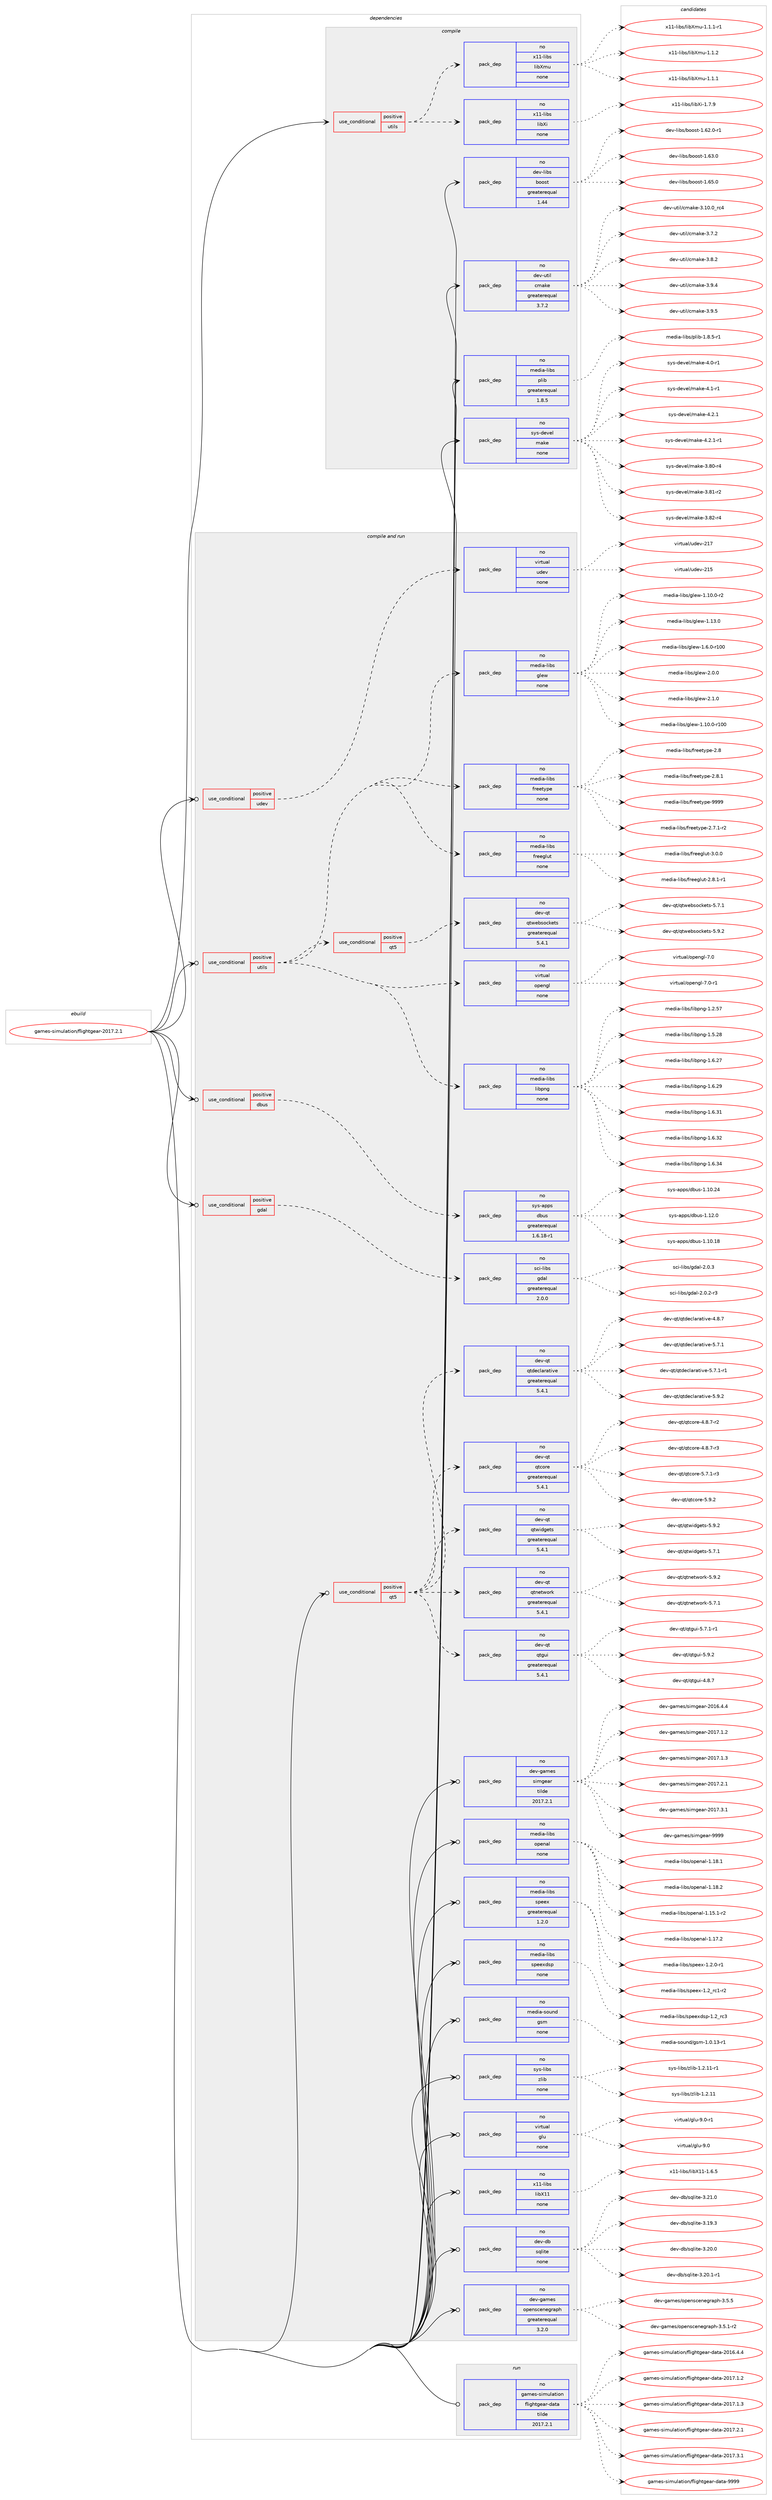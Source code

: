 digraph prolog {

# *************
# Graph options
# *************

newrank=true;
concentrate=true;
compound=true;
graph [rankdir=LR,fontname=Helvetica,fontsize=10,ranksep=1.5];#, ranksep=2.5, nodesep=0.2];
edge  [arrowhead=vee];
node  [fontname=Helvetica,fontsize=10];

# **********
# The ebuild
# **********

subgraph cluster_leftcol {
color=gray;
rank=same;
label=<<i>ebuild</i>>;
id [label="games-simulation/flightgear-2017.2.1", color=red, width=4, href="../games-simulation/flightgear-2017.2.1.svg"];
}

# ****************
# The dependencies
# ****************

subgraph cluster_midcol {
color=gray;
label=<<i>dependencies</i>>;
subgraph cluster_compile {
fillcolor="#eeeeee";
style=filled;
label=<<i>compile</i>>;
subgraph cond81026 {
dependency303337 [label=<<TABLE BORDER="0" CELLBORDER="1" CELLSPACING="0" CELLPADDING="4"><TR><TD ROWSPAN="3" CELLPADDING="10">use_conditional</TD></TR><TR><TD>positive</TD></TR><TR><TD>utils</TD></TR></TABLE>>, shape=none, color=red];
subgraph pack217559 {
dependency303338 [label=<<TABLE BORDER="0" CELLBORDER="1" CELLSPACING="0" CELLPADDING="4" WIDTH="220"><TR><TD ROWSPAN="6" CELLPADDING="30">pack_dep</TD></TR><TR><TD WIDTH="110">no</TD></TR><TR><TD>x11-libs</TD></TR><TR><TD>libXi</TD></TR><TR><TD>none</TD></TR><TR><TD></TD></TR></TABLE>>, shape=none, color=blue];
}
dependency303337:e -> dependency303338:w [weight=20,style="dashed",arrowhead="vee"];
subgraph pack217560 {
dependency303339 [label=<<TABLE BORDER="0" CELLBORDER="1" CELLSPACING="0" CELLPADDING="4" WIDTH="220"><TR><TD ROWSPAN="6" CELLPADDING="30">pack_dep</TD></TR><TR><TD WIDTH="110">no</TD></TR><TR><TD>x11-libs</TD></TR><TR><TD>libXmu</TD></TR><TR><TD>none</TD></TR><TR><TD></TD></TR></TABLE>>, shape=none, color=blue];
}
dependency303337:e -> dependency303339:w [weight=20,style="dashed",arrowhead="vee"];
}
id:e -> dependency303337:w [weight=20,style="solid",arrowhead="vee"];
subgraph pack217561 {
dependency303340 [label=<<TABLE BORDER="0" CELLBORDER="1" CELLSPACING="0" CELLPADDING="4" WIDTH="220"><TR><TD ROWSPAN="6" CELLPADDING="30">pack_dep</TD></TR><TR><TD WIDTH="110">no</TD></TR><TR><TD>dev-libs</TD></TR><TR><TD>boost</TD></TR><TR><TD>greaterequal</TD></TR><TR><TD>1.44</TD></TR></TABLE>>, shape=none, color=blue];
}
id:e -> dependency303340:w [weight=20,style="solid",arrowhead="vee"];
subgraph pack217562 {
dependency303341 [label=<<TABLE BORDER="0" CELLBORDER="1" CELLSPACING="0" CELLPADDING="4" WIDTH="220"><TR><TD ROWSPAN="6" CELLPADDING="30">pack_dep</TD></TR><TR><TD WIDTH="110">no</TD></TR><TR><TD>dev-util</TD></TR><TR><TD>cmake</TD></TR><TR><TD>greaterequal</TD></TR><TR><TD>3.7.2</TD></TR></TABLE>>, shape=none, color=blue];
}
id:e -> dependency303341:w [weight=20,style="solid",arrowhead="vee"];
subgraph pack217563 {
dependency303342 [label=<<TABLE BORDER="0" CELLBORDER="1" CELLSPACING="0" CELLPADDING="4" WIDTH="220"><TR><TD ROWSPAN="6" CELLPADDING="30">pack_dep</TD></TR><TR><TD WIDTH="110">no</TD></TR><TR><TD>media-libs</TD></TR><TR><TD>plib</TD></TR><TR><TD>greaterequal</TD></TR><TR><TD>1.8.5</TD></TR></TABLE>>, shape=none, color=blue];
}
id:e -> dependency303342:w [weight=20,style="solid",arrowhead="vee"];
subgraph pack217564 {
dependency303343 [label=<<TABLE BORDER="0" CELLBORDER="1" CELLSPACING="0" CELLPADDING="4" WIDTH="220"><TR><TD ROWSPAN="6" CELLPADDING="30">pack_dep</TD></TR><TR><TD WIDTH="110">no</TD></TR><TR><TD>sys-devel</TD></TR><TR><TD>make</TD></TR><TR><TD>none</TD></TR><TR><TD></TD></TR></TABLE>>, shape=none, color=blue];
}
id:e -> dependency303343:w [weight=20,style="solid",arrowhead="vee"];
}
subgraph cluster_compileandrun {
fillcolor="#eeeeee";
style=filled;
label=<<i>compile and run</i>>;
subgraph cond81027 {
dependency303344 [label=<<TABLE BORDER="0" CELLBORDER="1" CELLSPACING="0" CELLPADDING="4"><TR><TD ROWSPAN="3" CELLPADDING="10">use_conditional</TD></TR><TR><TD>positive</TD></TR><TR><TD>dbus</TD></TR></TABLE>>, shape=none, color=red];
subgraph pack217565 {
dependency303345 [label=<<TABLE BORDER="0" CELLBORDER="1" CELLSPACING="0" CELLPADDING="4" WIDTH="220"><TR><TD ROWSPAN="6" CELLPADDING="30">pack_dep</TD></TR><TR><TD WIDTH="110">no</TD></TR><TR><TD>sys-apps</TD></TR><TR><TD>dbus</TD></TR><TR><TD>greaterequal</TD></TR><TR><TD>1.6.18-r1</TD></TR></TABLE>>, shape=none, color=blue];
}
dependency303344:e -> dependency303345:w [weight=20,style="dashed",arrowhead="vee"];
}
id:e -> dependency303344:w [weight=20,style="solid",arrowhead="odotvee"];
subgraph cond81028 {
dependency303346 [label=<<TABLE BORDER="0" CELLBORDER="1" CELLSPACING="0" CELLPADDING="4"><TR><TD ROWSPAN="3" CELLPADDING="10">use_conditional</TD></TR><TR><TD>positive</TD></TR><TR><TD>gdal</TD></TR></TABLE>>, shape=none, color=red];
subgraph pack217566 {
dependency303347 [label=<<TABLE BORDER="0" CELLBORDER="1" CELLSPACING="0" CELLPADDING="4" WIDTH="220"><TR><TD ROWSPAN="6" CELLPADDING="30">pack_dep</TD></TR><TR><TD WIDTH="110">no</TD></TR><TR><TD>sci-libs</TD></TR><TR><TD>gdal</TD></TR><TR><TD>greaterequal</TD></TR><TR><TD>2.0.0</TD></TR></TABLE>>, shape=none, color=blue];
}
dependency303346:e -> dependency303347:w [weight=20,style="dashed",arrowhead="vee"];
}
id:e -> dependency303346:w [weight=20,style="solid",arrowhead="odotvee"];
subgraph cond81029 {
dependency303348 [label=<<TABLE BORDER="0" CELLBORDER="1" CELLSPACING="0" CELLPADDING="4"><TR><TD ROWSPAN="3" CELLPADDING="10">use_conditional</TD></TR><TR><TD>positive</TD></TR><TR><TD>qt5</TD></TR></TABLE>>, shape=none, color=red];
subgraph pack217567 {
dependency303349 [label=<<TABLE BORDER="0" CELLBORDER="1" CELLSPACING="0" CELLPADDING="4" WIDTH="220"><TR><TD ROWSPAN="6" CELLPADDING="30">pack_dep</TD></TR><TR><TD WIDTH="110">no</TD></TR><TR><TD>dev-qt</TD></TR><TR><TD>qtcore</TD></TR><TR><TD>greaterequal</TD></TR><TR><TD>5.4.1</TD></TR></TABLE>>, shape=none, color=blue];
}
dependency303348:e -> dependency303349:w [weight=20,style="dashed",arrowhead="vee"];
subgraph pack217568 {
dependency303350 [label=<<TABLE BORDER="0" CELLBORDER="1" CELLSPACING="0" CELLPADDING="4" WIDTH="220"><TR><TD ROWSPAN="6" CELLPADDING="30">pack_dep</TD></TR><TR><TD WIDTH="110">no</TD></TR><TR><TD>dev-qt</TD></TR><TR><TD>qtdeclarative</TD></TR><TR><TD>greaterequal</TD></TR><TR><TD>5.4.1</TD></TR></TABLE>>, shape=none, color=blue];
}
dependency303348:e -> dependency303350:w [weight=20,style="dashed",arrowhead="vee"];
subgraph pack217569 {
dependency303351 [label=<<TABLE BORDER="0" CELLBORDER="1" CELLSPACING="0" CELLPADDING="4" WIDTH="220"><TR><TD ROWSPAN="6" CELLPADDING="30">pack_dep</TD></TR><TR><TD WIDTH="110">no</TD></TR><TR><TD>dev-qt</TD></TR><TR><TD>qtgui</TD></TR><TR><TD>greaterequal</TD></TR><TR><TD>5.4.1</TD></TR></TABLE>>, shape=none, color=blue];
}
dependency303348:e -> dependency303351:w [weight=20,style="dashed",arrowhead="vee"];
subgraph pack217570 {
dependency303352 [label=<<TABLE BORDER="0" CELLBORDER="1" CELLSPACING="0" CELLPADDING="4" WIDTH="220"><TR><TD ROWSPAN="6" CELLPADDING="30">pack_dep</TD></TR><TR><TD WIDTH="110">no</TD></TR><TR><TD>dev-qt</TD></TR><TR><TD>qtnetwork</TD></TR><TR><TD>greaterequal</TD></TR><TR><TD>5.4.1</TD></TR></TABLE>>, shape=none, color=blue];
}
dependency303348:e -> dependency303352:w [weight=20,style="dashed",arrowhead="vee"];
subgraph pack217571 {
dependency303353 [label=<<TABLE BORDER="0" CELLBORDER="1" CELLSPACING="0" CELLPADDING="4" WIDTH="220"><TR><TD ROWSPAN="6" CELLPADDING="30">pack_dep</TD></TR><TR><TD WIDTH="110">no</TD></TR><TR><TD>dev-qt</TD></TR><TR><TD>qtwidgets</TD></TR><TR><TD>greaterequal</TD></TR><TR><TD>5.4.1</TD></TR></TABLE>>, shape=none, color=blue];
}
dependency303348:e -> dependency303353:w [weight=20,style="dashed",arrowhead="vee"];
}
id:e -> dependency303348:w [weight=20,style="solid",arrowhead="odotvee"];
subgraph cond81030 {
dependency303354 [label=<<TABLE BORDER="0" CELLBORDER="1" CELLSPACING="0" CELLPADDING="4"><TR><TD ROWSPAN="3" CELLPADDING="10">use_conditional</TD></TR><TR><TD>positive</TD></TR><TR><TD>udev</TD></TR></TABLE>>, shape=none, color=red];
subgraph pack217572 {
dependency303355 [label=<<TABLE BORDER="0" CELLBORDER="1" CELLSPACING="0" CELLPADDING="4" WIDTH="220"><TR><TD ROWSPAN="6" CELLPADDING="30">pack_dep</TD></TR><TR><TD WIDTH="110">no</TD></TR><TR><TD>virtual</TD></TR><TR><TD>udev</TD></TR><TR><TD>none</TD></TR><TR><TD></TD></TR></TABLE>>, shape=none, color=blue];
}
dependency303354:e -> dependency303355:w [weight=20,style="dashed",arrowhead="vee"];
}
id:e -> dependency303354:w [weight=20,style="solid",arrowhead="odotvee"];
subgraph cond81031 {
dependency303356 [label=<<TABLE BORDER="0" CELLBORDER="1" CELLSPACING="0" CELLPADDING="4"><TR><TD ROWSPAN="3" CELLPADDING="10">use_conditional</TD></TR><TR><TD>positive</TD></TR><TR><TD>utils</TD></TR></TABLE>>, shape=none, color=red];
subgraph pack217573 {
dependency303357 [label=<<TABLE BORDER="0" CELLBORDER="1" CELLSPACING="0" CELLPADDING="4" WIDTH="220"><TR><TD ROWSPAN="6" CELLPADDING="30">pack_dep</TD></TR><TR><TD WIDTH="110">no</TD></TR><TR><TD>media-libs</TD></TR><TR><TD>freeglut</TD></TR><TR><TD>none</TD></TR><TR><TD></TD></TR></TABLE>>, shape=none, color=blue];
}
dependency303356:e -> dependency303357:w [weight=20,style="dashed",arrowhead="vee"];
subgraph pack217574 {
dependency303358 [label=<<TABLE BORDER="0" CELLBORDER="1" CELLSPACING="0" CELLPADDING="4" WIDTH="220"><TR><TD ROWSPAN="6" CELLPADDING="30">pack_dep</TD></TR><TR><TD WIDTH="110">no</TD></TR><TR><TD>media-libs</TD></TR><TR><TD>freetype</TD></TR><TR><TD>none</TD></TR><TR><TD></TD></TR></TABLE>>, shape=none, color=blue];
}
dependency303356:e -> dependency303358:w [weight=20,style="dashed",arrowhead="vee"];
subgraph pack217575 {
dependency303359 [label=<<TABLE BORDER="0" CELLBORDER="1" CELLSPACING="0" CELLPADDING="4" WIDTH="220"><TR><TD ROWSPAN="6" CELLPADDING="30">pack_dep</TD></TR><TR><TD WIDTH="110">no</TD></TR><TR><TD>media-libs</TD></TR><TR><TD>glew</TD></TR><TR><TD>none</TD></TR><TR><TD></TD></TR></TABLE>>, shape=none, color=blue];
}
dependency303356:e -> dependency303359:w [weight=20,style="dashed",arrowhead="vee"];
subgraph pack217576 {
dependency303360 [label=<<TABLE BORDER="0" CELLBORDER="1" CELLSPACING="0" CELLPADDING="4" WIDTH="220"><TR><TD ROWSPAN="6" CELLPADDING="30">pack_dep</TD></TR><TR><TD WIDTH="110">no</TD></TR><TR><TD>media-libs</TD></TR><TR><TD>libpng</TD></TR><TR><TD>none</TD></TR><TR><TD></TD></TR></TABLE>>, shape=none, color=blue];
}
dependency303356:e -> dependency303360:w [weight=20,style="dashed",arrowhead="vee"];
subgraph pack217577 {
dependency303361 [label=<<TABLE BORDER="0" CELLBORDER="1" CELLSPACING="0" CELLPADDING="4" WIDTH="220"><TR><TD ROWSPAN="6" CELLPADDING="30">pack_dep</TD></TR><TR><TD WIDTH="110">no</TD></TR><TR><TD>virtual</TD></TR><TR><TD>opengl</TD></TR><TR><TD>none</TD></TR><TR><TD></TD></TR></TABLE>>, shape=none, color=blue];
}
dependency303356:e -> dependency303361:w [weight=20,style="dashed",arrowhead="vee"];
subgraph cond81032 {
dependency303362 [label=<<TABLE BORDER="0" CELLBORDER="1" CELLSPACING="0" CELLPADDING="4"><TR><TD ROWSPAN="3" CELLPADDING="10">use_conditional</TD></TR><TR><TD>positive</TD></TR><TR><TD>qt5</TD></TR></TABLE>>, shape=none, color=red];
subgraph pack217578 {
dependency303363 [label=<<TABLE BORDER="0" CELLBORDER="1" CELLSPACING="0" CELLPADDING="4" WIDTH="220"><TR><TD ROWSPAN="6" CELLPADDING="30">pack_dep</TD></TR><TR><TD WIDTH="110">no</TD></TR><TR><TD>dev-qt</TD></TR><TR><TD>qtwebsockets</TD></TR><TR><TD>greaterequal</TD></TR><TR><TD>5.4.1</TD></TR></TABLE>>, shape=none, color=blue];
}
dependency303362:e -> dependency303363:w [weight=20,style="dashed",arrowhead="vee"];
}
dependency303356:e -> dependency303362:w [weight=20,style="dashed",arrowhead="vee"];
}
id:e -> dependency303356:w [weight=20,style="solid",arrowhead="odotvee"];
subgraph pack217579 {
dependency303364 [label=<<TABLE BORDER="0" CELLBORDER="1" CELLSPACING="0" CELLPADDING="4" WIDTH="220"><TR><TD ROWSPAN="6" CELLPADDING="30">pack_dep</TD></TR><TR><TD WIDTH="110">no</TD></TR><TR><TD>dev-db</TD></TR><TR><TD>sqlite</TD></TR><TR><TD>none</TD></TR><TR><TD></TD></TR></TABLE>>, shape=none, color=blue];
}
id:e -> dependency303364:w [weight=20,style="solid",arrowhead="odotvee"];
subgraph pack217580 {
dependency303365 [label=<<TABLE BORDER="0" CELLBORDER="1" CELLSPACING="0" CELLPADDING="4" WIDTH="220"><TR><TD ROWSPAN="6" CELLPADDING="30">pack_dep</TD></TR><TR><TD WIDTH="110">no</TD></TR><TR><TD>dev-games</TD></TR><TR><TD>openscenegraph</TD></TR><TR><TD>greaterequal</TD></TR><TR><TD>3.2.0</TD></TR></TABLE>>, shape=none, color=blue];
}
id:e -> dependency303365:w [weight=20,style="solid",arrowhead="odotvee"];
subgraph pack217581 {
dependency303366 [label=<<TABLE BORDER="0" CELLBORDER="1" CELLSPACING="0" CELLPADDING="4" WIDTH="220"><TR><TD ROWSPAN="6" CELLPADDING="30">pack_dep</TD></TR><TR><TD WIDTH="110">no</TD></TR><TR><TD>dev-games</TD></TR><TR><TD>simgear</TD></TR><TR><TD>tilde</TD></TR><TR><TD>2017.2.1</TD></TR></TABLE>>, shape=none, color=blue];
}
id:e -> dependency303366:w [weight=20,style="solid",arrowhead="odotvee"];
subgraph pack217582 {
dependency303367 [label=<<TABLE BORDER="0" CELLBORDER="1" CELLSPACING="0" CELLPADDING="4" WIDTH="220"><TR><TD ROWSPAN="6" CELLPADDING="30">pack_dep</TD></TR><TR><TD WIDTH="110">no</TD></TR><TR><TD>media-libs</TD></TR><TR><TD>openal</TD></TR><TR><TD>none</TD></TR><TR><TD></TD></TR></TABLE>>, shape=none, color=blue];
}
id:e -> dependency303367:w [weight=20,style="solid",arrowhead="odotvee"];
subgraph pack217583 {
dependency303368 [label=<<TABLE BORDER="0" CELLBORDER="1" CELLSPACING="0" CELLPADDING="4" WIDTH="220"><TR><TD ROWSPAN="6" CELLPADDING="30">pack_dep</TD></TR><TR><TD WIDTH="110">no</TD></TR><TR><TD>media-libs</TD></TR><TR><TD>speex</TD></TR><TR><TD>greaterequal</TD></TR><TR><TD>1.2.0</TD></TR></TABLE>>, shape=none, color=blue];
}
id:e -> dependency303368:w [weight=20,style="solid",arrowhead="odotvee"];
subgraph pack217584 {
dependency303369 [label=<<TABLE BORDER="0" CELLBORDER="1" CELLSPACING="0" CELLPADDING="4" WIDTH="220"><TR><TD ROWSPAN="6" CELLPADDING="30">pack_dep</TD></TR><TR><TD WIDTH="110">no</TD></TR><TR><TD>media-libs</TD></TR><TR><TD>speexdsp</TD></TR><TR><TD>none</TD></TR><TR><TD></TD></TR></TABLE>>, shape=none, color=blue];
}
id:e -> dependency303369:w [weight=20,style="solid",arrowhead="odotvee"];
subgraph pack217585 {
dependency303370 [label=<<TABLE BORDER="0" CELLBORDER="1" CELLSPACING="0" CELLPADDING="4" WIDTH="220"><TR><TD ROWSPAN="6" CELLPADDING="30">pack_dep</TD></TR><TR><TD WIDTH="110">no</TD></TR><TR><TD>media-sound</TD></TR><TR><TD>gsm</TD></TR><TR><TD>none</TD></TR><TR><TD></TD></TR></TABLE>>, shape=none, color=blue];
}
id:e -> dependency303370:w [weight=20,style="solid",arrowhead="odotvee"];
subgraph pack217586 {
dependency303371 [label=<<TABLE BORDER="0" CELLBORDER="1" CELLSPACING="0" CELLPADDING="4" WIDTH="220"><TR><TD ROWSPAN="6" CELLPADDING="30">pack_dep</TD></TR><TR><TD WIDTH="110">no</TD></TR><TR><TD>sys-libs</TD></TR><TR><TD>zlib</TD></TR><TR><TD>none</TD></TR><TR><TD></TD></TR></TABLE>>, shape=none, color=blue];
}
id:e -> dependency303371:w [weight=20,style="solid",arrowhead="odotvee"];
subgraph pack217587 {
dependency303372 [label=<<TABLE BORDER="0" CELLBORDER="1" CELLSPACING="0" CELLPADDING="4" WIDTH="220"><TR><TD ROWSPAN="6" CELLPADDING="30">pack_dep</TD></TR><TR><TD WIDTH="110">no</TD></TR><TR><TD>virtual</TD></TR><TR><TD>glu</TD></TR><TR><TD>none</TD></TR><TR><TD></TD></TR></TABLE>>, shape=none, color=blue];
}
id:e -> dependency303372:w [weight=20,style="solid",arrowhead="odotvee"];
subgraph pack217588 {
dependency303373 [label=<<TABLE BORDER="0" CELLBORDER="1" CELLSPACING="0" CELLPADDING="4" WIDTH="220"><TR><TD ROWSPAN="6" CELLPADDING="30">pack_dep</TD></TR><TR><TD WIDTH="110">no</TD></TR><TR><TD>x11-libs</TD></TR><TR><TD>libX11</TD></TR><TR><TD>none</TD></TR><TR><TD></TD></TR></TABLE>>, shape=none, color=blue];
}
id:e -> dependency303373:w [weight=20,style="solid",arrowhead="odotvee"];
}
subgraph cluster_run {
fillcolor="#eeeeee";
style=filled;
label=<<i>run</i>>;
subgraph pack217589 {
dependency303374 [label=<<TABLE BORDER="0" CELLBORDER="1" CELLSPACING="0" CELLPADDING="4" WIDTH="220"><TR><TD ROWSPAN="6" CELLPADDING="30">pack_dep</TD></TR><TR><TD WIDTH="110">no</TD></TR><TR><TD>games-simulation</TD></TR><TR><TD>flightgear-data</TD></TR><TR><TD>tilde</TD></TR><TR><TD>2017.2.1</TD></TR></TABLE>>, shape=none, color=blue];
}
id:e -> dependency303374:w [weight=20,style="solid",arrowhead="odot"];
}
}

# **************
# The candidates
# **************

subgraph cluster_choices {
rank=same;
color=gray;
label=<<i>candidates</i>>;

subgraph choice217559 {
color=black;
nodesep=1;
choice12049494510810598115471081059888105454946554657 [label="x11-libs/libXi-1.7.9", color=red, width=4,href="../x11-libs/libXi-1.7.9.svg"];
dependency303338:e -> choice12049494510810598115471081059888105454946554657:w [style=dotted,weight="100"];
}
subgraph choice217560 {
color=black;
nodesep=1;
choice12049494510810598115471081059888109117454946494649 [label="x11-libs/libXmu-1.1.1", color=red, width=4,href="../x11-libs/libXmu-1.1.1.svg"];
choice120494945108105981154710810598881091174549464946494511449 [label="x11-libs/libXmu-1.1.1-r1", color=red, width=4,href="../x11-libs/libXmu-1.1.1-r1.svg"];
choice12049494510810598115471081059888109117454946494650 [label="x11-libs/libXmu-1.1.2", color=red, width=4,href="../x11-libs/libXmu-1.1.2.svg"];
dependency303339:e -> choice12049494510810598115471081059888109117454946494649:w [style=dotted,weight="100"];
dependency303339:e -> choice120494945108105981154710810598881091174549464946494511449:w [style=dotted,weight="100"];
dependency303339:e -> choice12049494510810598115471081059888109117454946494650:w [style=dotted,weight="100"];
}
subgraph choice217561 {
color=black;
nodesep=1;
choice10010111845108105981154798111111115116454946545046484511449 [label="dev-libs/boost-1.62.0-r1", color=red, width=4,href="../dev-libs/boost-1.62.0-r1.svg"];
choice1001011184510810598115479811111111511645494654514648 [label="dev-libs/boost-1.63.0", color=red, width=4,href="../dev-libs/boost-1.63.0.svg"];
choice1001011184510810598115479811111111511645494654534648 [label="dev-libs/boost-1.65.0", color=red, width=4,href="../dev-libs/boost-1.65.0.svg"];
dependency303340:e -> choice10010111845108105981154798111111115116454946545046484511449:w [style=dotted,weight="100"];
dependency303340:e -> choice1001011184510810598115479811111111511645494654514648:w [style=dotted,weight="100"];
dependency303340:e -> choice1001011184510810598115479811111111511645494654534648:w [style=dotted,weight="100"];
}
subgraph choice217562 {
color=black;
nodesep=1;
choice1001011184511711610510847991099710710145514649484648951149952 [label="dev-util/cmake-3.10.0_rc4", color=red, width=4,href="../dev-util/cmake-3.10.0_rc4.svg"];
choice10010111845117116105108479910997107101455146554650 [label="dev-util/cmake-3.7.2", color=red, width=4,href="../dev-util/cmake-3.7.2.svg"];
choice10010111845117116105108479910997107101455146564650 [label="dev-util/cmake-3.8.2", color=red, width=4,href="../dev-util/cmake-3.8.2.svg"];
choice10010111845117116105108479910997107101455146574652 [label="dev-util/cmake-3.9.4", color=red, width=4,href="../dev-util/cmake-3.9.4.svg"];
choice10010111845117116105108479910997107101455146574653 [label="dev-util/cmake-3.9.5", color=red, width=4,href="../dev-util/cmake-3.9.5.svg"];
dependency303341:e -> choice1001011184511711610510847991099710710145514649484648951149952:w [style=dotted,weight="100"];
dependency303341:e -> choice10010111845117116105108479910997107101455146554650:w [style=dotted,weight="100"];
dependency303341:e -> choice10010111845117116105108479910997107101455146564650:w [style=dotted,weight="100"];
dependency303341:e -> choice10010111845117116105108479910997107101455146574652:w [style=dotted,weight="100"];
dependency303341:e -> choice10010111845117116105108479910997107101455146574653:w [style=dotted,weight="100"];
}
subgraph choice217563 {
color=black;
nodesep=1;
choice10910110010597451081059811547112108105984549465646534511449 [label="media-libs/plib-1.8.5-r1", color=red, width=4,href="../media-libs/plib-1.8.5-r1.svg"];
dependency303342:e -> choice10910110010597451081059811547112108105984549465646534511449:w [style=dotted,weight="100"];
}
subgraph choice217564 {
color=black;
nodesep=1;
choice11512111545100101118101108471099710710145514656484511452 [label="sys-devel/make-3.80-r4", color=red, width=4,href="../sys-devel/make-3.80-r4.svg"];
choice11512111545100101118101108471099710710145514656494511450 [label="sys-devel/make-3.81-r2", color=red, width=4,href="../sys-devel/make-3.81-r2.svg"];
choice11512111545100101118101108471099710710145514656504511452 [label="sys-devel/make-3.82-r4", color=red, width=4,href="../sys-devel/make-3.82-r4.svg"];
choice115121115451001011181011084710997107101455246484511449 [label="sys-devel/make-4.0-r1", color=red, width=4,href="../sys-devel/make-4.0-r1.svg"];
choice115121115451001011181011084710997107101455246494511449 [label="sys-devel/make-4.1-r1", color=red, width=4,href="../sys-devel/make-4.1-r1.svg"];
choice115121115451001011181011084710997107101455246504649 [label="sys-devel/make-4.2.1", color=red, width=4,href="../sys-devel/make-4.2.1.svg"];
choice1151211154510010111810110847109971071014552465046494511449 [label="sys-devel/make-4.2.1-r1", color=red, width=4,href="../sys-devel/make-4.2.1-r1.svg"];
dependency303343:e -> choice11512111545100101118101108471099710710145514656484511452:w [style=dotted,weight="100"];
dependency303343:e -> choice11512111545100101118101108471099710710145514656494511450:w [style=dotted,weight="100"];
dependency303343:e -> choice11512111545100101118101108471099710710145514656504511452:w [style=dotted,weight="100"];
dependency303343:e -> choice115121115451001011181011084710997107101455246484511449:w [style=dotted,weight="100"];
dependency303343:e -> choice115121115451001011181011084710997107101455246494511449:w [style=dotted,weight="100"];
dependency303343:e -> choice115121115451001011181011084710997107101455246504649:w [style=dotted,weight="100"];
dependency303343:e -> choice1151211154510010111810110847109971071014552465046494511449:w [style=dotted,weight="100"];
}
subgraph choice217565 {
color=black;
nodesep=1;
choice115121115459711211211547100981171154549464948464956 [label="sys-apps/dbus-1.10.18", color=red, width=4,href="../sys-apps/dbus-1.10.18.svg"];
choice115121115459711211211547100981171154549464948465052 [label="sys-apps/dbus-1.10.24", color=red, width=4,href="../sys-apps/dbus-1.10.24.svg"];
choice1151211154597112112115471009811711545494649504648 [label="sys-apps/dbus-1.12.0", color=red, width=4,href="../sys-apps/dbus-1.12.0.svg"];
dependency303345:e -> choice115121115459711211211547100981171154549464948464956:w [style=dotted,weight="100"];
dependency303345:e -> choice115121115459711211211547100981171154549464948465052:w [style=dotted,weight="100"];
dependency303345:e -> choice1151211154597112112115471009811711545494649504648:w [style=dotted,weight="100"];
}
subgraph choice217566 {
color=black;
nodesep=1;
choice11599105451081059811547103100971084550464846504511451 [label="sci-libs/gdal-2.0.2-r3", color=red, width=4,href="../sci-libs/gdal-2.0.2-r3.svg"];
choice1159910545108105981154710310097108455046484651 [label="sci-libs/gdal-2.0.3", color=red, width=4,href="../sci-libs/gdal-2.0.3.svg"];
dependency303347:e -> choice11599105451081059811547103100971084550464846504511451:w [style=dotted,weight="100"];
dependency303347:e -> choice1159910545108105981154710310097108455046484651:w [style=dotted,weight="100"];
}
subgraph choice217567 {
color=black;
nodesep=1;
choice1001011184511311647113116991111141014552465646554511450 [label="dev-qt/qtcore-4.8.7-r2", color=red, width=4,href="../dev-qt/qtcore-4.8.7-r2.svg"];
choice1001011184511311647113116991111141014552465646554511451 [label="dev-qt/qtcore-4.8.7-r3", color=red, width=4,href="../dev-qt/qtcore-4.8.7-r3.svg"];
choice1001011184511311647113116991111141014553465546494511451 [label="dev-qt/qtcore-5.7.1-r3", color=red, width=4,href="../dev-qt/qtcore-5.7.1-r3.svg"];
choice100101118451131164711311699111114101455346574650 [label="dev-qt/qtcore-5.9.2", color=red, width=4,href="../dev-qt/qtcore-5.9.2.svg"];
dependency303349:e -> choice1001011184511311647113116991111141014552465646554511450:w [style=dotted,weight="100"];
dependency303349:e -> choice1001011184511311647113116991111141014552465646554511451:w [style=dotted,weight="100"];
dependency303349:e -> choice1001011184511311647113116991111141014553465546494511451:w [style=dotted,weight="100"];
dependency303349:e -> choice100101118451131164711311699111114101455346574650:w [style=dotted,weight="100"];
}
subgraph choice217568 {
color=black;
nodesep=1;
choice1001011184511311647113116100101991089711497116105118101455246564655 [label="dev-qt/qtdeclarative-4.8.7", color=red, width=4,href="../dev-qt/qtdeclarative-4.8.7.svg"];
choice1001011184511311647113116100101991089711497116105118101455346554649 [label="dev-qt/qtdeclarative-5.7.1", color=red, width=4,href="../dev-qt/qtdeclarative-5.7.1.svg"];
choice10010111845113116471131161001019910897114971161051181014553465546494511449 [label="dev-qt/qtdeclarative-5.7.1-r1", color=red, width=4,href="../dev-qt/qtdeclarative-5.7.1-r1.svg"];
choice1001011184511311647113116100101991089711497116105118101455346574650 [label="dev-qt/qtdeclarative-5.9.2", color=red, width=4,href="../dev-qt/qtdeclarative-5.9.2.svg"];
dependency303350:e -> choice1001011184511311647113116100101991089711497116105118101455246564655:w [style=dotted,weight="100"];
dependency303350:e -> choice1001011184511311647113116100101991089711497116105118101455346554649:w [style=dotted,weight="100"];
dependency303350:e -> choice10010111845113116471131161001019910897114971161051181014553465546494511449:w [style=dotted,weight="100"];
dependency303350:e -> choice1001011184511311647113116100101991089711497116105118101455346574650:w [style=dotted,weight="100"];
}
subgraph choice217569 {
color=black;
nodesep=1;
choice1001011184511311647113116103117105455246564655 [label="dev-qt/qtgui-4.8.7", color=red, width=4,href="../dev-qt/qtgui-4.8.7.svg"];
choice10010111845113116471131161031171054553465546494511449 [label="dev-qt/qtgui-5.7.1-r1", color=red, width=4,href="../dev-qt/qtgui-5.7.1-r1.svg"];
choice1001011184511311647113116103117105455346574650 [label="dev-qt/qtgui-5.9.2", color=red, width=4,href="../dev-qt/qtgui-5.9.2.svg"];
dependency303351:e -> choice1001011184511311647113116103117105455246564655:w [style=dotted,weight="100"];
dependency303351:e -> choice10010111845113116471131161031171054553465546494511449:w [style=dotted,weight="100"];
dependency303351:e -> choice1001011184511311647113116103117105455346574650:w [style=dotted,weight="100"];
}
subgraph choice217570 {
color=black;
nodesep=1;
choice1001011184511311647113116110101116119111114107455346554649 [label="dev-qt/qtnetwork-5.7.1", color=red, width=4,href="../dev-qt/qtnetwork-5.7.1.svg"];
choice1001011184511311647113116110101116119111114107455346574650 [label="dev-qt/qtnetwork-5.9.2", color=red, width=4,href="../dev-qt/qtnetwork-5.9.2.svg"];
dependency303352:e -> choice1001011184511311647113116110101116119111114107455346554649:w [style=dotted,weight="100"];
dependency303352:e -> choice1001011184511311647113116110101116119111114107455346574650:w [style=dotted,weight="100"];
}
subgraph choice217571 {
color=black;
nodesep=1;
choice1001011184511311647113116119105100103101116115455346554649 [label="dev-qt/qtwidgets-5.7.1", color=red, width=4,href="../dev-qt/qtwidgets-5.7.1.svg"];
choice1001011184511311647113116119105100103101116115455346574650 [label="dev-qt/qtwidgets-5.9.2", color=red, width=4,href="../dev-qt/qtwidgets-5.9.2.svg"];
dependency303353:e -> choice1001011184511311647113116119105100103101116115455346554649:w [style=dotted,weight="100"];
dependency303353:e -> choice1001011184511311647113116119105100103101116115455346574650:w [style=dotted,weight="100"];
}
subgraph choice217572 {
color=black;
nodesep=1;
choice118105114116117971084711710010111845504953 [label="virtual/udev-215", color=red, width=4,href="../virtual/udev-215.svg"];
choice118105114116117971084711710010111845504955 [label="virtual/udev-217", color=red, width=4,href="../virtual/udev-217.svg"];
dependency303355:e -> choice118105114116117971084711710010111845504953:w [style=dotted,weight="100"];
dependency303355:e -> choice118105114116117971084711710010111845504955:w [style=dotted,weight="100"];
}
subgraph choice217573 {
color=black;
nodesep=1;
choice109101100105974510810598115471021141011011031081171164550465646494511449 [label="media-libs/freeglut-2.8.1-r1", color=red, width=4,href="../media-libs/freeglut-2.8.1-r1.svg"];
choice10910110010597451081059811547102114101101103108117116455146484648 [label="media-libs/freeglut-3.0.0", color=red, width=4,href="../media-libs/freeglut-3.0.0.svg"];
dependency303357:e -> choice109101100105974510810598115471021141011011031081171164550465646494511449:w [style=dotted,weight="100"];
dependency303357:e -> choice10910110010597451081059811547102114101101103108117116455146484648:w [style=dotted,weight="100"];
}
subgraph choice217574 {
color=black;
nodesep=1;
choice109101100105974510810598115471021141011011161211121014550465546494511450 [label="media-libs/freetype-2.7.1-r2", color=red, width=4,href="../media-libs/freetype-2.7.1-r2.svg"];
choice1091011001059745108105981154710211410110111612111210145504656 [label="media-libs/freetype-2.8", color=red, width=4,href="../media-libs/freetype-2.8.svg"];
choice10910110010597451081059811547102114101101116121112101455046564649 [label="media-libs/freetype-2.8.1", color=red, width=4,href="../media-libs/freetype-2.8.1.svg"];
choice109101100105974510810598115471021141011011161211121014557575757 [label="media-libs/freetype-9999", color=red, width=4,href="../media-libs/freetype-9999.svg"];
dependency303358:e -> choice109101100105974510810598115471021141011011161211121014550465546494511450:w [style=dotted,weight="100"];
dependency303358:e -> choice1091011001059745108105981154710211410110111612111210145504656:w [style=dotted,weight="100"];
dependency303358:e -> choice10910110010597451081059811547102114101101116121112101455046564649:w [style=dotted,weight="100"];
dependency303358:e -> choice109101100105974510810598115471021141011011161211121014557575757:w [style=dotted,weight="100"];
}
subgraph choice217575 {
color=black;
nodesep=1;
choice109101100105974510810598115471031081011194549464948464845114494848 [label="media-libs/glew-1.10.0-r100", color=red, width=4,href="../media-libs/glew-1.10.0-r100.svg"];
choice10910110010597451081059811547103108101119454946494846484511450 [label="media-libs/glew-1.10.0-r2", color=red, width=4,href="../media-libs/glew-1.10.0-r2.svg"];
choice1091011001059745108105981154710310810111945494649514648 [label="media-libs/glew-1.13.0", color=red, width=4,href="../media-libs/glew-1.13.0.svg"];
choice1091011001059745108105981154710310810111945494654464845114494848 [label="media-libs/glew-1.6.0-r100", color=red, width=4,href="../media-libs/glew-1.6.0-r100.svg"];
choice10910110010597451081059811547103108101119455046484648 [label="media-libs/glew-2.0.0", color=red, width=4,href="../media-libs/glew-2.0.0.svg"];
choice10910110010597451081059811547103108101119455046494648 [label="media-libs/glew-2.1.0", color=red, width=4,href="../media-libs/glew-2.1.0.svg"];
dependency303359:e -> choice109101100105974510810598115471031081011194549464948464845114494848:w [style=dotted,weight="100"];
dependency303359:e -> choice10910110010597451081059811547103108101119454946494846484511450:w [style=dotted,weight="100"];
dependency303359:e -> choice1091011001059745108105981154710310810111945494649514648:w [style=dotted,weight="100"];
dependency303359:e -> choice1091011001059745108105981154710310810111945494654464845114494848:w [style=dotted,weight="100"];
dependency303359:e -> choice10910110010597451081059811547103108101119455046484648:w [style=dotted,weight="100"];
dependency303359:e -> choice10910110010597451081059811547103108101119455046494648:w [style=dotted,weight="100"];
}
subgraph choice217576 {
color=black;
nodesep=1;
choice109101100105974510810598115471081059811211010345494650465355 [label="media-libs/libpng-1.2.57", color=red, width=4,href="../media-libs/libpng-1.2.57.svg"];
choice109101100105974510810598115471081059811211010345494653465056 [label="media-libs/libpng-1.5.28", color=red, width=4,href="../media-libs/libpng-1.5.28.svg"];
choice109101100105974510810598115471081059811211010345494654465055 [label="media-libs/libpng-1.6.27", color=red, width=4,href="../media-libs/libpng-1.6.27.svg"];
choice109101100105974510810598115471081059811211010345494654465057 [label="media-libs/libpng-1.6.29", color=red, width=4,href="../media-libs/libpng-1.6.29.svg"];
choice109101100105974510810598115471081059811211010345494654465149 [label="media-libs/libpng-1.6.31", color=red, width=4,href="../media-libs/libpng-1.6.31.svg"];
choice109101100105974510810598115471081059811211010345494654465150 [label="media-libs/libpng-1.6.32", color=red, width=4,href="../media-libs/libpng-1.6.32.svg"];
choice109101100105974510810598115471081059811211010345494654465152 [label="media-libs/libpng-1.6.34", color=red, width=4,href="../media-libs/libpng-1.6.34.svg"];
dependency303360:e -> choice109101100105974510810598115471081059811211010345494650465355:w [style=dotted,weight="100"];
dependency303360:e -> choice109101100105974510810598115471081059811211010345494653465056:w [style=dotted,weight="100"];
dependency303360:e -> choice109101100105974510810598115471081059811211010345494654465055:w [style=dotted,weight="100"];
dependency303360:e -> choice109101100105974510810598115471081059811211010345494654465057:w [style=dotted,weight="100"];
dependency303360:e -> choice109101100105974510810598115471081059811211010345494654465149:w [style=dotted,weight="100"];
dependency303360:e -> choice109101100105974510810598115471081059811211010345494654465150:w [style=dotted,weight="100"];
dependency303360:e -> choice109101100105974510810598115471081059811211010345494654465152:w [style=dotted,weight="100"];
}
subgraph choice217577 {
color=black;
nodesep=1;
choice118105114116117971084711111210111010310845554648 [label="virtual/opengl-7.0", color=red, width=4,href="../virtual/opengl-7.0.svg"];
choice1181051141161179710847111112101110103108455546484511449 [label="virtual/opengl-7.0-r1", color=red, width=4,href="../virtual/opengl-7.0-r1.svg"];
dependency303361:e -> choice118105114116117971084711111210111010310845554648:w [style=dotted,weight="100"];
dependency303361:e -> choice1181051141161179710847111112101110103108455546484511449:w [style=dotted,weight="100"];
}
subgraph choice217578 {
color=black;
nodesep=1;
choice10010111845113116471131161191019811511199107101116115455346554649 [label="dev-qt/qtwebsockets-5.7.1", color=red, width=4,href="../dev-qt/qtwebsockets-5.7.1.svg"];
choice10010111845113116471131161191019811511199107101116115455346574650 [label="dev-qt/qtwebsockets-5.9.2", color=red, width=4,href="../dev-qt/qtwebsockets-5.9.2.svg"];
dependency303363:e -> choice10010111845113116471131161191019811511199107101116115455346554649:w [style=dotted,weight="100"];
dependency303363:e -> choice10010111845113116471131161191019811511199107101116115455346574650:w [style=dotted,weight="100"];
}
subgraph choice217579 {
color=black;
nodesep=1;
choice10010111845100984711511310810511610145514649574651 [label="dev-db/sqlite-3.19.3", color=red, width=4,href="../dev-db/sqlite-3.19.3.svg"];
choice10010111845100984711511310810511610145514650484648 [label="dev-db/sqlite-3.20.0", color=red, width=4,href="../dev-db/sqlite-3.20.0.svg"];
choice100101118451009847115113108105116101455146504846494511449 [label="dev-db/sqlite-3.20.1-r1", color=red, width=4,href="../dev-db/sqlite-3.20.1-r1.svg"];
choice10010111845100984711511310810511610145514650494648 [label="dev-db/sqlite-3.21.0", color=red, width=4,href="../dev-db/sqlite-3.21.0.svg"];
dependency303364:e -> choice10010111845100984711511310810511610145514649574651:w [style=dotted,weight="100"];
dependency303364:e -> choice10010111845100984711511310810511610145514650484648:w [style=dotted,weight="100"];
dependency303364:e -> choice100101118451009847115113108105116101455146504846494511449:w [style=dotted,weight="100"];
dependency303364:e -> choice10010111845100984711511310810511610145514650494648:w [style=dotted,weight="100"];
}
subgraph choice217580 {
color=black;
nodesep=1;
choice10010111845103971091011154711111210111011599101110101103114971121044551465346494511450 [label="dev-games/openscenegraph-3.5.1-r2", color=red, width=4,href="../dev-games/openscenegraph-3.5.1-r2.svg"];
choice1001011184510397109101115471111121011101159910111010110311497112104455146534653 [label="dev-games/openscenegraph-3.5.5", color=red, width=4,href="../dev-games/openscenegraph-3.5.5.svg"];
dependency303365:e -> choice10010111845103971091011154711111210111011599101110101103114971121044551465346494511450:w [style=dotted,weight="100"];
dependency303365:e -> choice1001011184510397109101115471111121011101159910111010110311497112104455146534653:w [style=dotted,weight="100"];
}
subgraph choice217581 {
color=black;
nodesep=1;
choice10010111845103971091011154711510510910310197114455048495446524652 [label="dev-games/simgear-2016.4.4", color=red, width=4,href="../dev-games/simgear-2016.4.4.svg"];
choice10010111845103971091011154711510510910310197114455048495546494650 [label="dev-games/simgear-2017.1.2", color=red, width=4,href="../dev-games/simgear-2017.1.2.svg"];
choice10010111845103971091011154711510510910310197114455048495546494651 [label="dev-games/simgear-2017.1.3", color=red, width=4,href="../dev-games/simgear-2017.1.3.svg"];
choice10010111845103971091011154711510510910310197114455048495546504649 [label="dev-games/simgear-2017.2.1", color=red, width=4,href="../dev-games/simgear-2017.2.1.svg"];
choice10010111845103971091011154711510510910310197114455048495546514649 [label="dev-games/simgear-2017.3.1", color=red, width=4,href="../dev-games/simgear-2017.3.1.svg"];
choice100101118451039710910111547115105109103101971144557575757 [label="dev-games/simgear-9999", color=red, width=4,href="../dev-games/simgear-9999.svg"];
dependency303366:e -> choice10010111845103971091011154711510510910310197114455048495446524652:w [style=dotted,weight="100"];
dependency303366:e -> choice10010111845103971091011154711510510910310197114455048495546494650:w [style=dotted,weight="100"];
dependency303366:e -> choice10010111845103971091011154711510510910310197114455048495546494651:w [style=dotted,weight="100"];
dependency303366:e -> choice10010111845103971091011154711510510910310197114455048495546504649:w [style=dotted,weight="100"];
dependency303366:e -> choice10010111845103971091011154711510510910310197114455048495546514649:w [style=dotted,weight="100"];
dependency303366:e -> choice100101118451039710910111547115105109103101971144557575757:w [style=dotted,weight="100"];
}
subgraph choice217582 {
color=black;
nodesep=1;
choice1091011001059745108105981154711111210111097108454946495346494511450 [label="media-libs/openal-1.15.1-r2", color=red, width=4,href="../media-libs/openal-1.15.1-r2.svg"];
choice109101100105974510810598115471111121011109710845494649554650 [label="media-libs/openal-1.17.2", color=red, width=4,href="../media-libs/openal-1.17.2.svg"];
choice109101100105974510810598115471111121011109710845494649564649 [label="media-libs/openal-1.18.1", color=red, width=4,href="../media-libs/openal-1.18.1.svg"];
choice109101100105974510810598115471111121011109710845494649564650 [label="media-libs/openal-1.18.2", color=red, width=4,href="../media-libs/openal-1.18.2.svg"];
dependency303367:e -> choice1091011001059745108105981154711111210111097108454946495346494511450:w [style=dotted,weight="100"];
dependency303367:e -> choice109101100105974510810598115471111121011109710845494649554650:w [style=dotted,weight="100"];
dependency303367:e -> choice109101100105974510810598115471111121011109710845494649564649:w [style=dotted,weight="100"];
dependency303367:e -> choice109101100105974510810598115471111121011109710845494649564650:w [style=dotted,weight="100"];
}
subgraph choice217583 {
color=black;
nodesep=1;
choice109101100105974510810598115471151121011011204549465046484511449 [label="media-libs/speex-1.2.0-r1", color=red, width=4,href="../media-libs/speex-1.2.0-r1.svg"];
choice10910110010597451081059811547115112101101120454946509511499494511450 [label="media-libs/speex-1.2_rc1-r2", color=red, width=4,href="../media-libs/speex-1.2_rc1-r2.svg"];
dependency303368:e -> choice109101100105974510810598115471151121011011204549465046484511449:w [style=dotted,weight="100"];
dependency303368:e -> choice10910110010597451081059811547115112101101120454946509511499494511450:w [style=dotted,weight="100"];
}
subgraph choice217584 {
color=black;
nodesep=1;
choice1091011001059745108105981154711511210110112010011511245494650951149951 [label="media-libs/speexdsp-1.2_rc3", color=red, width=4,href="../media-libs/speexdsp-1.2_rc3.svg"];
dependency303369:e -> choice1091011001059745108105981154711511210110112010011511245494650951149951:w [style=dotted,weight="100"];
}
subgraph choice217585 {
color=black;
nodesep=1;
choice109101100105974511511111711010047103115109454946484649514511449 [label="media-sound/gsm-1.0.13-r1", color=red, width=4,href="../media-sound/gsm-1.0.13-r1.svg"];
dependency303370:e -> choice109101100105974511511111711010047103115109454946484649514511449:w [style=dotted,weight="100"];
}
subgraph choice217586 {
color=black;
nodesep=1;
choice1151211154510810598115471221081059845494650464949 [label="sys-libs/zlib-1.2.11", color=red, width=4,href="../sys-libs/zlib-1.2.11.svg"];
choice11512111545108105981154712210810598454946504649494511449 [label="sys-libs/zlib-1.2.11-r1", color=red, width=4,href="../sys-libs/zlib-1.2.11-r1.svg"];
dependency303371:e -> choice1151211154510810598115471221081059845494650464949:w [style=dotted,weight="100"];
dependency303371:e -> choice11512111545108105981154712210810598454946504649494511449:w [style=dotted,weight="100"];
}
subgraph choice217587 {
color=black;
nodesep=1;
choice118105114116117971084710310811745574648 [label="virtual/glu-9.0", color=red, width=4,href="../virtual/glu-9.0.svg"];
choice1181051141161179710847103108117455746484511449 [label="virtual/glu-9.0-r1", color=red, width=4,href="../virtual/glu-9.0-r1.svg"];
dependency303372:e -> choice118105114116117971084710310811745574648:w [style=dotted,weight="100"];
dependency303372:e -> choice1181051141161179710847103108117455746484511449:w [style=dotted,weight="100"];
}
subgraph choice217588 {
color=black;
nodesep=1;
choice120494945108105981154710810598884949454946544653 [label="x11-libs/libX11-1.6.5", color=red, width=4,href="../x11-libs/libX11-1.6.5.svg"];
dependency303373:e -> choice120494945108105981154710810598884949454946544653:w [style=dotted,weight="100"];
}
subgraph choice217589 {
color=black;
nodesep=1;
choice1039710910111545115105109117108971161051111104710210810510310411610310197114451009711697455048495446524652 [label="games-simulation/flightgear-data-2016.4.4", color=red, width=4,href="../games-simulation/flightgear-data-2016.4.4.svg"];
choice1039710910111545115105109117108971161051111104710210810510310411610310197114451009711697455048495546494650 [label="games-simulation/flightgear-data-2017.1.2", color=red, width=4,href="../games-simulation/flightgear-data-2017.1.2.svg"];
choice1039710910111545115105109117108971161051111104710210810510310411610310197114451009711697455048495546494651 [label="games-simulation/flightgear-data-2017.1.3", color=red, width=4,href="../games-simulation/flightgear-data-2017.1.3.svg"];
choice1039710910111545115105109117108971161051111104710210810510310411610310197114451009711697455048495546504649 [label="games-simulation/flightgear-data-2017.2.1", color=red, width=4,href="../games-simulation/flightgear-data-2017.2.1.svg"];
choice1039710910111545115105109117108971161051111104710210810510310411610310197114451009711697455048495546514649 [label="games-simulation/flightgear-data-2017.3.1", color=red, width=4,href="../games-simulation/flightgear-data-2017.3.1.svg"];
choice10397109101115451151051091171089711610511111047102108105103104116103101971144510097116974557575757 [label="games-simulation/flightgear-data-9999", color=red, width=4,href="../games-simulation/flightgear-data-9999.svg"];
dependency303374:e -> choice1039710910111545115105109117108971161051111104710210810510310411610310197114451009711697455048495446524652:w [style=dotted,weight="100"];
dependency303374:e -> choice1039710910111545115105109117108971161051111104710210810510310411610310197114451009711697455048495546494650:w [style=dotted,weight="100"];
dependency303374:e -> choice1039710910111545115105109117108971161051111104710210810510310411610310197114451009711697455048495546494651:w [style=dotted,weight="100"];
dependency303374:e -> choice1039710910111545115105109117108971161051111104710210810510310411610310197114451009711697455048495546504649:w [style=dotted,weight="100"];
dependency303374:e -> choice1039710910111545115105109117108971161051111104710210810510310411610310197114451009711697455048495546514649:w [style=dotted,weight="100"];
dependency303374:e -> choice10397109101115451151051091171089711610511111047102108105103104116103101971144510097116974557575757:w [style=dotted,weight="100"];
}
}

}
